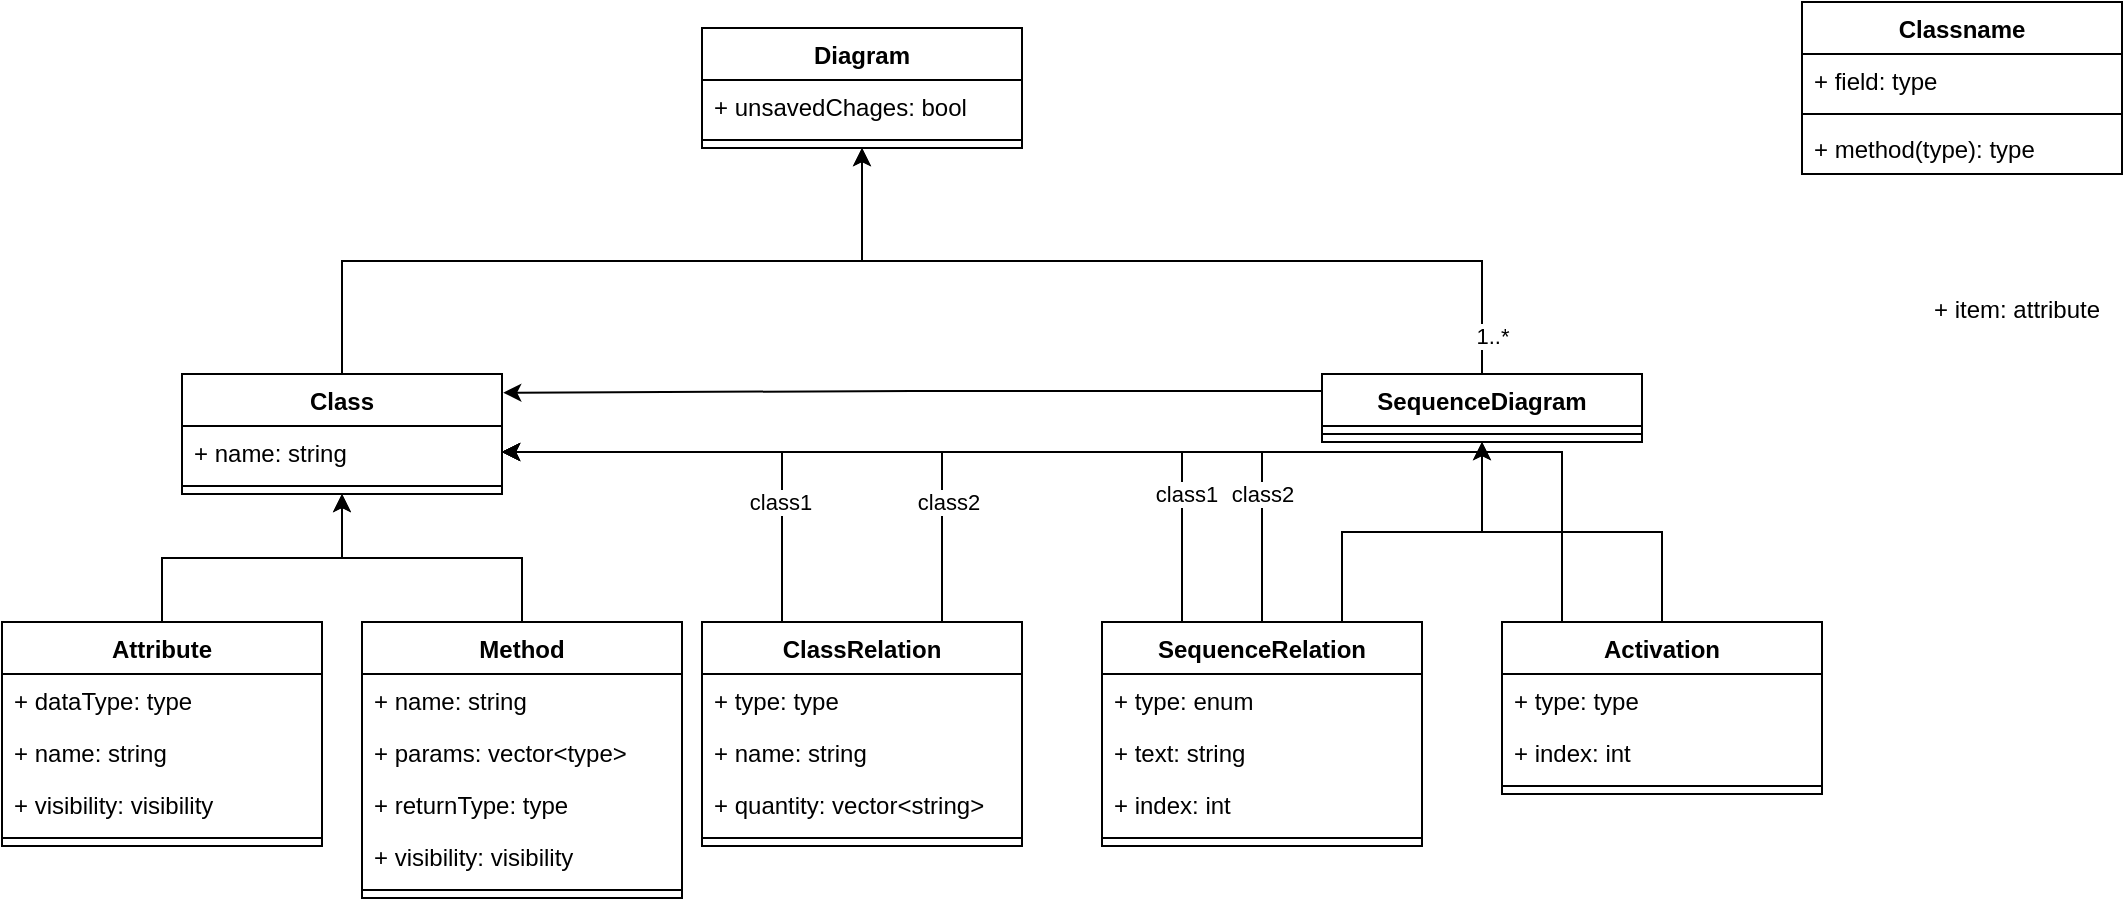 <mxfile version="16.4.6" type="device"><diagram id="wRhdYn1rbMwtIZTMWLvR" name="Page-1"><mxGraphModel dx="1422" dy="793" grid="1" gridSize="10" guides="1" tooltips="1" connect="1" arrows="1" fold="1" page="1" pageScale="1" pageWidth="850" pageHeight="1100" math="0" shadow="0"><root><mxCell id="0"/><mxCell id="1" parent="0"/><mxCell id="xENz_oWx9z0zG4fjoi3B-12" value="+ item: attribute" style="text;strokeColor=none;fillColor=none;align=left;verticalAlign=top;spacingLeft=4;spacingRight=4;overflow=hidden;rotatable=0;points=[[0,0.5],[1,0.5]];portConstraint=eastwest;" vertex="1" parent="1"><mxGeometry x="990" y="150" width="100" height="26" as="geometry"/></mxCell><mxCell id="xENz_oWx9z0zG4fjoi3B-13" value="Classname" style="swimlane;fontStyle=1;align=center;verticalAlign=top;childLayout=stackLayout;horizontal=1;startSize=26;horizontalStack=0;resizeParent=1;resizeParentMax=0;resizeLast=0;collapsible=1;marginBottom=0;" vertex="1" parent="1"><mxGeometry x="930" y="10" width="160" height="86" as="geometry"/></mxCell><mxCell id="xENz_oWx9z0zG4fjoi3B-14" value="+ field: type" style="text;strokeColor=none;fillColor=none;align=left;verticalAlign=top;spacingLeft=4;spacingRight=4;overflow=hidden;rotatable=0;points=[[0,0.5],[1,0.5]];portConstraint=eastwest;" vertex="1" parent="xENz_oWx9z0zG4fjoi3B-13"><mxGeometry y="26" width="160" height="26" as="geometry"/></mxCell><mxCell id="xENz_oWx9z0zG4fjoi3B-15" value="" style="line;strokeWidth=1;fillColor=none;align=left;verticalAlign=middle;spacingTop=-1;spacingLeft=3;spacingRight=3;rotatable=0;labelPosition=right;points=[];portConstraint=eastwest;" vertex="1" parent="xENz_oWx9z0zG4fjoi3B-13"><mxGeometry y="52" width="160" height="8" as="geometry"/></mxCell><mxCell id="xENz_oWx9z0zG4fjoi3B-16" value="+ method(type): type" style="text;strokeColor=none;fillColor=none;align=left;verticalAlign=top;spacingLeft=4;spacingRight=4;overflow=hidden;rotatable=0;points=[[0,0.5],[1,0.5]];portConstraint=eastwest;" vertex="1" parent="xENz_oWx9z0zG4fjoi3B-13"><mxGeometry y="60" width="160" height="26" as="geometry"/></mxCell><mxCell id="xENz_oWx9z0zG4fjoi3B-17" value="Diagram" style="swimlane;fontStyle=1;align=center;verticalAlign=top;childLayout=stackLayout;horizontal=1;startSize=26;horizontalStack=0;resizeParent=1;resizeParentMax=0;resizeLast=0;collapsible=1;marginBottom=0;" vertex="1" parent="1"><mxGeometry x="380" y="23" width="160" height="60" as="geometry"/></mxCell><mxCell id="xENz_oWx9z0zG4fjoi3B-36" value="+ unsavedChages: bool" style="text;strokeColor=none;fillColor=none;align=left;verticalAlign=top;spacingLeft=4;spacingRight=4;overflow=hidden;rotatable=0;points=[[0,0.5],[1,0.5]];portConstraint=eastwest;" vertex="1" parent="xENz_oWx9z0zG4fjoi3B-17"><mxGeometry y="26" width="160" height="26" as="geometry"/></mxCell><mxCell id="xENz_oWx9z0zG4fjoi3B-19" value="" style="line;strokeWidth=1;fillColor=none;align=left;verticalAlign=middle;spacingTop=-1;spacingLeft=3;spacingRight=3;rotatable=0;labelPosition=right;points=[];portConstraint=eastwest;" vertex="1" parent="xENz_oWx9z0zG4fjoi3B-17"><mxGeometry y="52" width="160" height="8" as="geometry"/></mxCell><mxCell id="xENz_oWx9z0zG4fjoi3B-27" style="edgeStyle=orthogonalEdgeStyle;rounded=0;orthogonalLoop=1;jettySize=auto;html=1;exitX=0.5;exitY=0;exitDx=0;exitDy=0;entryX=0.5;entryY=1;entryDx=0;entryDy=0;" edge="1" parent="1" source="xENz_oWx9z0zG4fjoi3B-21" target="xENz_oWx9z0zG4fjoi3B-17"><mxGeometry relative="1" as="geometry"><mxPoint x="280" y="120" as="targetPoint"/></mxGeometry></mxCell><mxCell id="xENz_oWx9z0zG4fjoi3B-21" value="Class" style="swimlane;fontStyle=1;align=center;verticalAlign=top;childLayout=stackLayout;horizontal=1;startSize=26;horizontalStack=0;resizeParent=1;resizeParentMax=0;resizeLast=0;collapsible=1;marginBottom=0;" vertex="1" parent="1"><mxGeometry x="120" y="196" width="160" height="60" as="geometry"/></mxCell><mxCell id="xENz_oWx9z0zG4fjoi3B-37" value="+ name: string" style="text;strokeColor=none;fillColor=none;align=left;verticalAlign=top;spacingLeft=4;spacingRight=4;overflow=hidden;rotatable=0;points=[[0,0.5],[1,0.5]];portConstraint=eastwest;" vertex="1" parent="xENz_oWx9z0zG4fjoi3B-21"><mxGeometry y="26" width="160" height="26" as="geometry"/></mxCell><mxCell id="xENz_oWx9z0zG4fjoi3B-22" value="" style="line;strokeWidth=1;fillColor=none;align=left;verticalAlign=middle;spacingTop=-1;spacingLeft=3;spacingRight=3;rotatable=0;labelPosition=right;points=[];portConstraint=eastwest;" vertex="1" parent="xENz_oWx9z0zG4fjoi3B-21"><mxGeometry y="52" width="160" height="8" as="geometry"/></mxCell><mxCell id="xENz_oWx9z0zG4fjoi3B-26" style="edgeStyle=orthogonalEdgeStyle;rounded=0;orthogonalLoop=1;jettySize=auto;html=1;exitX=0.5;exitY=0;exitDx=0;exitDy=0;entryX=0.5;entryY=1;entryDx=0;entryDy=0;" edge="1" parent="1" source="xENz_oWx9z0zG4fjoi3B-23" target="xENz_oWx9z0zG4fjoi3B-17"><mxGeometry relative="1" as="geometry"/></mxCell><mxCell id="xENz_oWx9z0zG4fjoi3B-28" value="1..*" style="edgeLabel;html=1;align=center;verticalAlign=middle;resizable=0;points=[];" vertex="1" connectable="0" parent="xENz_oWx9z0zG4fjoi3B-26"><mxGeometry x="0.067" y="-1" relative="1" as="geometry"><mxPoint x="174" y="38" as="offset"/></mxGeometry></mxCell><mxCell id="xENz_oWx9z0zG4fjoi3B-54" style="edgeStyle=orthogonalEdgeStyle;rounded=0;orthogonalLoop=1;jettySize=auto;html=1;exitX=0;exitY=0.25;exitDx=0;exitDy=0;entryX=1.004;entryY=0.156;entryDx=0;entryDy=0;entryPerimeter=0;" edge="1" parent="1" source="xENz_oWx9z0zG4fjoi3B-23" target="xENz_oWx9z0zG4fjoi3B-21"><mxGeometry relative="1" as="geometry"/></mxCell><mxCell id="xENz_oWx9z0zG4fjoi3B-23" value="SequenceDiagram" style="swimlane;fontStyle=1;align=center;verticalAlign=top;childLayout=stackLayout;horizontal=1;startSize=26;horizontalStack=0;resizeParent=1;resizeParentMax=0;resizeLast=0;collapsible=1;marginBottom=0;" vertex="1" parent="1"><mxGeometry x="690" y="196" width="160" height="34" as="geometry"/></mxCell><mxCell id="xENz_oWx9z0zG4fjoi3B-24" value="" style="line;strokeWidth=1;fillColor=none;align=left;verticalAlign=middle;spacingTop=-1;spacingLeft=3;spacingRight=3;rotatable=0;labelPosition=right;points=[];portConstraint=eastwest;" vertex="1" parent="xENz_oWx9z0zG4fjoi3B-23"><mxGeometry y="26" width="160" height="8" as="geometry"/></mxCell><mxCell id="xENz_oWx9z0zG4fjoi3B-38" style="edgeStyle=orthogonalEdgeStyle;rounded=0;orthogonalLoop=1;jettySize=auto;html=1;exitX=0.5;exitY=0;exitDx=0;exitDy=0;entryX=0.5;entryY=1;entryDx=0;entryDy=0;" edge="1" parent="1" source="xENz_oWx9z0zG4fjoi3B-30" target="xENz_oWx9z0zG4fjoi3B-21"><mxGeometry relative="1" as="geometry"/></mxCell><mxCell id="xENz_oWx9z0zG4fjoi3B-30" value="Attribute" style="swimlane;fontStyle=1;align=center;verticalAlign=top;childLayout=stackLayout;horizontal=1;startSize=26;horizontalStack=0;resizeParent=1;resizeParentMax=0;resizeLast=0;collapsible=1;marginBottom=0;" vertex="1" parent="1"><mxGeometry x="30" y="320" width="160" height="112" as="geometry"/></mxCell><mxCell id="xENz_oWx9z0zG4fjoi3B-39" value="+ dataType: type" style="text;strokeColor=none;fillColor=none;align=left;verticalAlign=top;spacingLeft=4;spacingRight=4;overflow=hidden;rotatable=0;points=[[0,0.5],[1,0.5]];portConstraint=eastwest;" vertex="1" parent="xENz_oWx9z0zG4fjoi3B-30"><mxGeometry y="26" width="160" height="26" as="geometry"/></mxCell><mxCell id="xENz_oWx9z0zG4fjoi3B-40" value="+ name: string" style="text;strokeColor=none;fillColor=none;align=left;verticalAlign=top;spacingLeft=4;spacingRight=4;overflow=hidden;rotatable=0;points=[[0,0.5],[1,0.5]];portConstraint=eastwest;" vertex="1" parent="xENz_oWx9z0zG4fjoi3B-30"><mxGeometry y="52" width="160" height="26" as="geometry"/></mxCell><mxCell id="xENz_oWx9z0zG4fjoi3B-41" value="+ visibility: visibility" style="text;strokeColor=none;fillColor=none;align=left;verticalAlign=top;spacingLeft=4;spacingRight=4;overflow=hidden;rotatable=0;points=[[0,0.5],[1,0.5]];portConstraint=eastwest;" vertex="1" parent="xENz_oWx9z0zG4fjoi3B-30"><mxGeometry y="78" width="160" height="26" as="geometry"/></mxCell><mxCell id="xENz_oWx9z0zG4fjoi3B-31" value="" style="line;strokeWidth=1;fillColor=none;align=left;verticalAlign=middle;spacingTop=-1;spacingLeft=3;spacingRight=3;rotatable=0;labelPosition=right;points=[];portConstraint=eastwest;" vertex="1" parent="xENz_oWx9z0zG4fjoi3B-30"><mxGeometry y="104" width="160" height="8" as="geometry"/></mxCell><mxCell id="xENz_oWx9z0zG4fjoi3B-42" style="edgeStyle=orthogonalEdgeStyle;rounded=0;orthogonalLoop=1;jettySize=auto;html=1;exitX=0.5;exitY=0;exitDx=0;exitDy=0;entryX=0.5;entryY=1;entryDx=0;entryDy=0;" edge="1" parent="1" source="xENz_oWx9z0zG4fjoi3B-32" target="xENz_oWx9z0zG4fjoi3B-21"><mxGeometry relative="1" as="geometry"/></mxCell><mxCell id="xENz_oWx9z0zG4fjoi3B-32" value="Method" style="swimlane;fontStyle=1;align=center;verticalAlign=top;childLayout=stackLayout;horizontal=1;startSize=26;horizontalStack=0;resizeParent=1;resizeParentMax=0;resizeLast=0;collapsible=1;marginBottom=0;" vertex="1" parent="1"><mxGeometry x="210" y="320" width="160" height="138" as="geometry"/></mxCell><mxCell id="xENz_oWx9z0zG4fjoi3B-43" value="+ name: string" style="text;strokeColor=none;fillColor=none;align=left;verticalAlign=top;spacingLeft=4;spacingRight=4;overflow=hidden;rotatable=0;points=[[0,0.5],[1,0.5]];portConstraint=eastwest;" vertex="1" parent="xENz_oWx9z0zG4fjoi3B-32"><mxGeometry y="26" width="160" height="26" as="geometry"/></mxCell><mxCell id="xENz_oWx9z0zG4fjoi3B-44" value="+ params: vector&lt;type&gt;" style="text;strokeColor=none;fillColor=none;align=left;verticalAlign=top;spacingLeft=4;spacingRight=4;overflow=hidden;rotatable=0;points=[[0,0.5],[1,0.5]];portConstraint=eastwest;" vertex="1" parent="xENz_oWx9z0zG4fjoi3B-32"><mxGeometry y="52" width="160" height="26" as="geometry"/></mxCell><mxCell id="xENz_oWx9z0zG4fjoi3B-45" value="+ returnType: type" style="text;strokeColor=none;fillColor=none;align=left;verticalAlign=top;spacingLeft=4;spacingRight=4;overflow=hidden;rotatable=0;points=[[0,0.5],[1,0.5]];portConstraint=eastwest;" vertex="1" parent="xENz_oWx9z0zG4fjoi3B-32"><mxGeometry y="78" width="160" height="26" as="geometry"/></mxCell><mxCell id="xENz_oWx9z0zG4fjoi3B-46" value="+ visibility: visibility" style="text;strokeColor=none;fillColor=none;align=left;verticalAlign=top;spacingLeft=4;spacingRight=4;overflow=hidden;rotatable=0;points=[[0,0.5],[1,0.5]];portConstraint=eastwest;" vertex="1" parent="xENz_oWx9z0zG4fjoi3B-32"><mxGeometry y="104" width="160" height="26" as="geometry"/></mxCell><mxCell id="xENz_oWx9z0zG4fjoi3B-33" value="" style="line;strokeWidth=1;fillColor=none;align=left;verticalAlign=middle;spacingTop=-1;spacingLeft=3;spacingRight=3;rotatable=0;labelPosition=right;points=[];portConstraint=eastwest;" vertex="1" parent="xENz_oWx9z0zG4fjoi3B-32"><mxGeometry y="130" width="160" height="8" as="geometry"/></mxCell><mxCell id="xENz_oWx9z0zG4fjoi3B-48" style="edgeStyle=orthogonalEdgeStyle;rounded=0;orthogonalLoop=1;jettySize=auto;html=1;exitX=0.25;exitY=0;exitDx=0;exitDy=0;entryX=1;entryY=0.5;entryDx=0;entryDy=0;" edge="1" parent="1" source="xENz_oWx9z0zG4fjoi3B-34" target="xENz_oWx9z0zG4fjoi3B-37"><mxGeometry relative="1" as="geometry"/></mxCell><mxCell id="xENz_oWx9z0zG4fjoi3B-50" value="class1" style="edgeLabel;html=1;align=center;verticalAlign=middle;resizable=0;points=[];" vertex="1" connectable="0" parent="xENz_oWx9z0zG4fjoi3B-48"><mxGeometry x="-0.467" y="1" relative="1" as="geometry"><mxPoint as="offset"/></mxGeometry></mxCell><mxCell id="xENz_oWx9z0zG4fjoi3B-49" style="edgeStyle=orthogonalEdgeStyle;rounded=0;orthogonalLoop=1;jettySize=auto;html=1;exitX=0.75;exitY=0;exitDx=0;exitDy=0;entryX=1;entryY=0.5;entryDx=0;entryDy=0;" edge="1" parent="1" source="xENz_oWx9z0zG4fjoi3B-34" target="xENz_oWx9z0zG4fjoi3B-37"><mxGeometry relative="1" as="geometry"/></mxCell><mxCell id="xENz_oWx9z0zG4fjoi3B-51" value="class2" style="edgeLabel;html=1;align=center;verticalAlign=middle;resizable=0;points=[];" vertex="1" connectable="0" parent="xENz_oWx9z0zG4fjoi3B-49"><mxGeometry x="-0.593" y="-3" relative="1" as="geometry"><mxPoint y="2" as="offset"/></mxGeometry></mxCell><mxCell id="xENz_oWx9z0zG4fjoi3B-34" value="ClassRelation" style="swimlane;fontStyle=1;align=center;verticalAlign=top;childLayout=stackLayout;horizontal=1;startSize=26;horizontalStack=0;resizeParent=1;resizeParentMax=0;resizeLast=0;collapsible=1;marginBottom=0;" vertex="1" parent="1"><mxGeometry x="380" y="320" width="160" height="112" as="geometry"/></mxCell><mxCell id="xENz_oWx9z0zG4fjoi3B-47" value="+ type: type" style="text;strokeColor=none;fillColor=none;align=left;verticalAlign=top;spacingLeft=4;spacingRight=4;overflow=hidden;rotatable=0;points=[[0,0.5],[1,0.5]];portConstraint=eastwest;" vertex="1" parent="xENz_oWx9z0zG4fjoi3B-34"><mxGeometry y="26" width="160" height="26" as="geometry"/></mxCell><mxCell id="xENz_oWx9z0zG4fjoi3B-52" value="+ name: string" style="text;strokeColor=none;fillColor=none;align=left;verticalAlign=top;spacingLeft=4;spacingRight=4;overflow=hidden;rotatable=0;points=[[0,0.5],[1,0.5]];portConstraint=eastwest;" vertex="1" parent="xENz_oWx9z0zG4fjoi3B-34"><mxGeometry y="52" width="160" height="26" as="geometry"/></mxCell><mxCell id="xENz_oWx9z0zG4fjoi3B-53" value="+ quantity: vector&lt;string&gt;" style="text;strokeColor=none;fillColor=none;align=left;verticalAlign=top;spacingLeft=4;spacingRight=4;overflow=hidden;rotatable=0;points=[[0,0.5],[1,0.5]];portConstraint=eastwest;" vertex="1" parent="xENz_oWx9z0zG4fjoi3B-34"><mxGeometry y="78" width="160" height="26" as="geometry"/></mxCell><mxCell id="xENz_oWx9z0zG4fjoi3B-35" value="" style="line;strokeWidth=1;fillColor=none;align=left;verticalAlign=middle;spacingTop=-1;spacingLeft=3;spacingRight=3;rotatable=0;labelPosition=right;points=[];portConstraint=eastwest;" vertex="1" parent="xENz_oWx9z0zG4fjoi3B-34"><mxGeometry y="104" width="160" height="8" as="geometry"/></mxCell><mxCell id="xENz_oWx9z0zG4fjoi3B-59" style="edgeStyle=orthogonalEdgeStyle;rounded=0;orthogonalLoop=1;jettySize=auto;html=1;exitX=0.25;exitY=0;exitDx=0;exitDy=0;entryX=1;entryY=0.5;entryDx=0;entryDy=0;" edge="1" parent="1" source="xENz_oWx9z0zG4fjoi3B-55" target="xENz_oWx9z0zG4fjoi3B-37"><mxGeometry relative="1" as="geometry"/></mxCell><mxCell id="xENz_oWx9z0zG4fjoi3B-62" value="class1" style="edgeLabel;html=1;align=center;verticalAlign=middle;resizable=0;points=[];" vertex="1" connectable="0" parent="xENz_oWx9z0zG4fjoi3B-59"><mxGeometry x="-0.685" y="-2" relative="1" as="geometry"><mxPoint y="3" as="offset"/></mxGeometry></mxCell><mxCell id="xENz_oWx9z0zG4fjoi3B-60" style="edgeStyle=orthogonalEdgeStyle;rounded=0;orthogonalLoop=1;jettySize=auto;html=1;exitX=0.5;exitY=0;exitDx=0;exitDy=0;entryX=1;entryY=0.5;entryDx=0;entryDy=0;" edge="1" parent="1" source="xENz_oWx9z0zG4fjoi3B-55" target="xENz_oWx9z0zG4fjoi3B-37"><mxGeometry relative="1" as="geometry"><mxPoint x="750" y="280.0" as="targetPoint"/></mxGeometry></mxCell><mxCell id="xENz_oWx9z0zG4fjoi3B-63" value="class2" style="edgeLabel;html=1;align=center;verticalAlign=middle;resizable=0;points=[];" vertex="1" connectable="0" parent="xENz_oWx9z0zG4fjoi3B-60"><mxGeometry x="-0.712" y="1" relative="1" as="geometry"><mxPoint x="1" y="3" as="offset"/></mxGeometry></mxCell><mxCell id="xENz_oWx9z0zG4fjoi3B-61" style="edgeStyle=orthogonalEdgeStyle;rounded=0;orthogonalLoop=1;jettySize=auto;html=1;exitX=0.75;exitY=0;exitDx=0;exitDy=0;entryX=0.5;entryY=1;entryDx=0;entryDy=0;" edge="1" parent="1" source="xENz_oWx9z0zG4fjoi3B-55" target="xENz_oWx9z0zG4fjoi3B-23"><mxGeometry relative="1" as="geometry"/></mxCell><mxCell id="xENz_oWx9z0zG4fjoi3B-55" value="SequenceRelation" style="swimlane;fontStyle=1;align=center;verticalAlign=top;childLayout=stackLayout;horizontal=1;startSize=26;horizontalStack=0;resizeParent=1;resizeParentMax=0;resizeLast=0;collapsible=1;marginBottom=0;" vertex="1" parent="1"><mxGeometry x="580" y="320" width="160" height="112" as="geometry"/></mxCell><mxCell id="xENz_oWx9z0zG4fjoi3B-64" value="+ type: enum" style="text;strokeColor=none;fillColor=none;align=left;verticalAlign=top;spacingLeft=4;spacingRight=4;overflow=hidden;rotatable=0;points=[[0,0.5],[1,0.5]];portConstraint=eastwest;" vertex="1" parent="xENz_oWx9z0zG4fjoi3B-55"><mxGeometry y="26" width="160" height="26" as="geometry"/></mxCell><mxCell id="xENz_oWx9z0zG4fjoi3B-65" value="+ text: string" style="text;strokeColor=none;fillColor=none;align=left;verticalAlign=top;spacingLeft=4;spacingRight=4;overflow=hidden;rotatable=0;points=[[0,0.5],[1,0.5]];portConstraint=eastwest;" vertex="1" parent="xENz_oWx9z0zG4fjoi3B-55"><mxGeometry y="52" width="160" height="26" as="geometry"/></mxCell><mxCell id="xENz_oWx9z0zG4fjoi3B-66" value="+ index: int" style="text;strokeColor=none;fillColor=none;align=left;verticalAlign=top;spacingLeft=4;spacingRight=4;overflow=hidden;rotatable=0;points=[[0,0.5],[1,0.5]];portConstraint=eastwest;" vertex="1" parent="xENz_oWx9z0zG4fjoi3B-55"><mxGeometry y="78" width="160" height="26" as="geometry"/></mxCell><mxCell id="xENz_oWx9z0zG4fjoi3B-57" value="" style="line;strokeWidth=1;fillColor=none;align=left;verticalAlign=middle;spacingTop=-1;spacingLeft=3;spacingRight=3;rotatable=0;labelPosition=right;points=[];portConstraint=eastwest;" vertex="1" parent="xENz_oWx9z0zG4fjoi3B-55"><mxGeometry y="104" width="160" height="8" as="geometry"/></mxCell><mxCell id="xENz_oWx9z0zG4fjoi3B-71" style="edgeStyle=orthogonalEdgeStyle;rounded=0;orthogonalLoop=1;jettySize=auto;html=1;exitX=0.5;exitY=0;exitDx=0;exitDy=0;entryX=0.5;entryY=1;entryDx=0;entryDy=0;" edge="1" parent="1" source="xENz_oWx9z0zG4fjoi3B-67" target="xENz_oWx9z0zG4fjoi3B-23"><mxGeometry relative="1" as="geometry"/></mxCell><mxCell id="xENz_oWx9z0zG4fjoi3B-73" style="edgeStyle=orthogonalEdgeStyle;rounded=0;orthogonalLoop=1;jettySize=auto;html=1;exitX=0.25;exitY=0;exitDx=0;exitDy=0;entryX=1;entryY=0.5;entryDx=0;entryDy=0;" edge="1" parent="1" source="xENz_oWx9z0zG4fjoi3B-67" target="xENz_oWx9z0zG4fjoi3B-37"><mxGeometry relative="1" as="geometry"><Array as="points"><mxPoint x="810" y="235"/></Array></mxGeometry></mxCell><mxCell id="xENz_oWx9z0zG4fjoi3B-67" value="Activation" style="swimlane;fontStyle=1;align=center;verticalAlign=top;childLayout=stackLayout;horizontal=1;startSize=26;horizontalStack=0;resizeParent=1;resizeParentMax=0;resizeLast=0;collapsible=1;marginBottom=0;" vertex="1" parent="1"><mxGeometry x="780" y="320" width="160" height="86" as="geometry"/></mxCell><mxCell id="xENz_oWx9z0zG4fjoi3B-68" value="+ type: type" style="text;strokeColor=none;fillColor=none;align=left;verticalAlign=top;spacingLeft=4;spacingRight=4;overflow=hidden;rotatable=0;points=[[0,0.5],[1,0.5]];portConstraint=eastwest;" vertex="1" parent="xENz_oWx9z0zG4fjoi3B-67"><mxGeometry y="26" width="160" height="26" as="geometry"/></mxCell><mxCell id="xENz_oWx9z0zG4fjoi3B-72" value="+ index: int" style="text;strokeColor=none;fillColor=none;align=left;verticalAlign=top;spacingLeft=4;spacingRight=4;overflow=hidden;rotatable=0;points=[[0,0.5],[1,0.5]];portConstraint=eastwest;" vertex="1" parent="xENz_oWx9z0zG4fjoi3B-67"><mxGeometry y="52" width="160" height="26" as="geometry"/></mxCell><mxCell id="xENz_oWx9z0zG4fjoi3B-69" value="" style="line;strokeWidth=1;fillColor=none;align=left;verticalAlign=middle;spacingTop=-1;spacingLeft=3;spacingRight=3;rotatable=0;labelPosition=right;points=[];portConstraint=eastwest;" vertex="1" parent="xENz_oWx9z0zG4fjoi3B-67"><mxGeometry y="78" width="160" height="8" as="geometry"/></mxCell></root></mxGraphModel></diagram></mxfile>